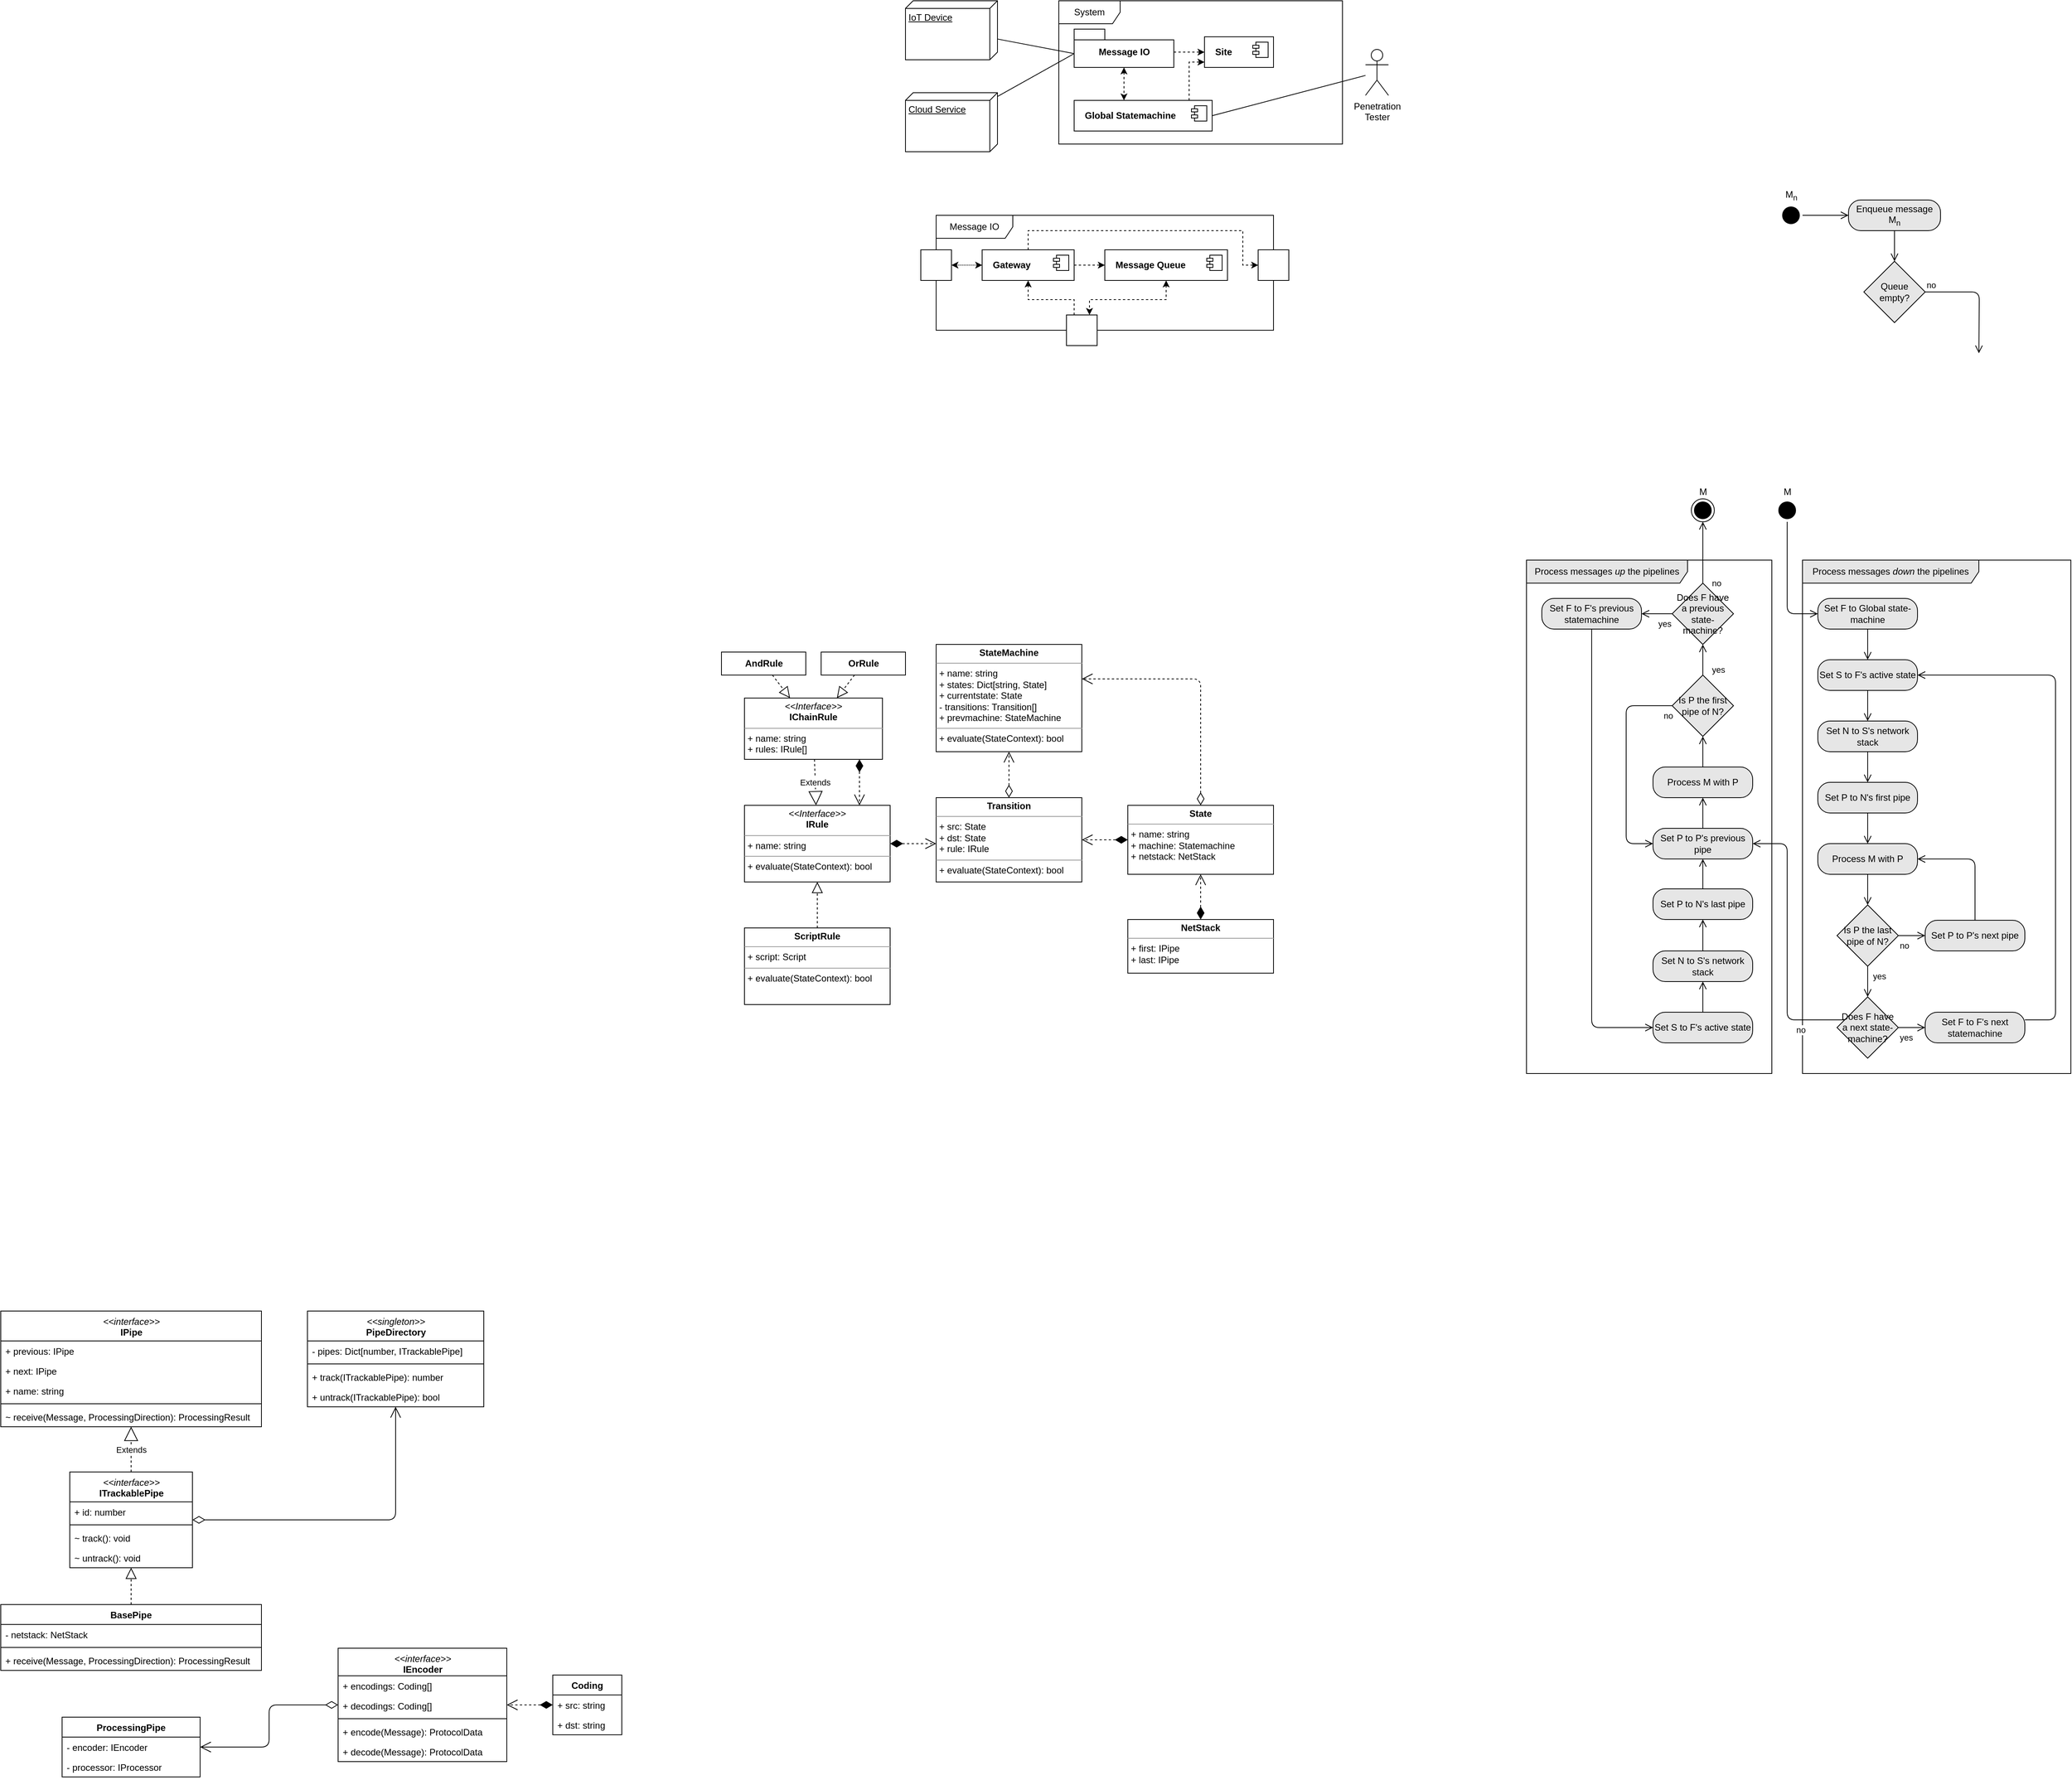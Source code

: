<mxfile version="14.5.1" type="device"><diagram name="Page-1" id="e7e014a7-5840-1c2e-5031-d8a46d1fe8dd"><mxGraphModel dx="2858" dy="1161" grid="1" gridSize="10" guides="1" tooltips="1" connect="1" arrows="1" fold="1" page="1" pageScale="1" pageWidth="1169" pageHeight="826" background="#ffffff" math="0" shadow="0"><root><mxCell id="0"/><mxCell id="1" parent="0"/><mxCell id="00uAtTUqp5Cdzatu6MMl-175" value="Process messages &lt;i&gt;up&lt;/i&gt; the pipelines" style="shape=umlFrame;whiteSpace=wrap;html=1;rounded=0;strokeColor=#000000;fillColor=#E6E6E6;align=center;width=210;height=30;" parent="1" vertex="1"><mxGeometry x="850" y="770" width="320" height="670" as="geometry"/></mxCell><mxCell id="00uAtTUqp5Cdzatu6MMl-174" value="Process messages &lt;i&gt;down&lt;/i&gt; the pipelines" style="shape=umlFrame;whiteSpace=wrap;html=1;rounded=0;strokeColor=#000000;fillColor=#E6E6E6;align=center;width=230;height=30;" parent="1" vertex="1"><mxGeometry x="1210" y="770" width="350" height="670" as="geometry"/></mxCell><mxCell id="00uAtTUqp5Cdzatu6MMl-41" value="System" style="shape=umlFrame;whiteSpace=wrap;html=1;width=80;height=30;container=1;recursiveResize=0;" parent="1" vertex="1"><mxGeometry x="240" y="40" width="370" height="187" as="geometry"/></mxCell><mxCell id="00uAtTUqp5Cdzatu6MMl-53" style="edgeStyle=orthogonalEdgeStyle;rounded=0;orthogonalLoop=1;jettySize=auto;html=1;dashed=1;startArrow=classic;startFill=1;" parent="00uAtTUqp5Cdzatu6MMl-41" source="00uAtTUqp5Cdzatu6MMl-50" target="00uAtTUqp5Cdzatu6MMl-112" edge="1"><mxGeometry relative="1" as="geometry"><mxPoint x="80" y="128" as="targetPoint"/><Array as="points"><mxPoint x="85" y="120"/><mxPoint x="85" y="120"/></Array></mxGeometry></mxCell><mxCell id="00uAtTUqp5Cdzatu6MMl-50" value="Message IO" style="shape=folder;fontStyle=1;spacingTop=10;tabWidth=40;tabHeight=14;tabPosition=left;html=1;" parent="00uAtTUqp5Cdzatu6MMl-41" vertex="1"><mxGeometry x="20" y="37" width="130" height="50" as="geometry"/></mxCell><mxCell id="00uAtTUqp5Cdzatu6MMl-85" style="edgeStyle=orthogonalEdgeStyle;rounded=0;orthogonalLoop=1;jettySize=auto;html=1;dashed=1;" parent="00uAtTUqp5Cdzatu6MMl-41" source="00uAtTUqp5Cdzatu6MMl-50" target="00uAtTUqp5Cdzatu6MMl-119" edge="1"><mxGeometry relative="1" as="geometry"><mxPoint x="20" y="355" as="sourcePoint"/><mxPoint x="190" y="60" as="targetPoint"/><Array as="points"><mxPoint x="170" y="67"/><mxPoint x="170" y="67"/></Array></mxGeometry></mxCell><mxCell id="00uAtTUqp5Cdzatu6MMl-86" style="edgeStyle=orthogonalEdgeStyle;rounded=0;orthogonalLoop=1;jettySize=auto;html=1;dashed=1;" parent="00uAtTUqp5Cdzatu6MMl-41" source="00uAtTUqp5Cdzatu6MMl-112" target="00uAtTUqp5Cdzatu6MMl-119" edge="1"><mxGeometry relative="1" as="geometry"><mxPoint x="150" y="140.0" as="sourcePoint"/><mxPoint x="190" y="78" as="targetPoint"/><Array as="points"><mxPoint x="170" y="80"/></Array></mxGeometry></mxCell><mxCell id="00uAtTUqp5Cdzatu6MMl-112" value="&lt;b&gt;Global Statemachine&lt;/b&gt;" style="html=1;dropTarget=0;rounded=0;align=left;spacingRight=0;spacingLeft=12;" parent="00uAtTUqp5Cdzatu6MMl-41" vertex="1"><mxGeometry x="20" y="130" width="180" height="40" as="geometry"/></mxCell><mxCell id="00uAtTUqp5Cdzatu6MMl-113" value="" style="shape=module;jettyWidth=8;jettyHeight=4;" parent="00uAtTUqp5Cdzatu6MMl-112" vertex="1"><mxGeometry x="1" width="20" height="20" relative="1" as="geometry"><mxPoint x="-27" y="7" as="offset"/></mxGeometry></mxCell><mxCell id="00uAtTUqp5Cdzatu6MMl-119" value="&lt;b&gt;Site&lt;/b&gt;" style="html=1;dropTarget=0;rounded=0;align=left;spacingRight=0;spacingLeft=12;" parent="00uAtTUqp5Cdzatu6MMl-41" vertex="1"><mxGeometry x="190" y="47" width="90" height="40" as="geometry"/></mxCell><mxCell id="00uAtTUqp5Cdzatu6MMl-120" value="" style="shape=module;jettyWidth=8;jettyHeight=4;" parent="00uAtTUqp5Cdzatu6MMl-119" vertex="1"><mxGeometry x="1" width="20" height="20" relative="1" as="geometry"><mxPoint x="-27" y="7" as="offset"/></mxGeometry></mxCell><mxCell id="00uAtTUqp5Cdzatu6MMl-56" style="rounded=0;orthogonalLoop=1;jettySize=auto;html=1;entryX=0;entryY=0;entryDx=0;entryDy=32;entryPerimeter=0;endArrow=none;endFill=0;" parent="1" source="00uAtTUqp5Cdzatu6MMl-54" target="00uAtTUqp5Cdzatu6MMl-50" edge="1"><mxGeometry relative="1" as="geometry"/></mxCell><mxCell id="00uAtTUqp5Cdzatu6MMl-54" value="IoT Device" style="verticalAlign=top;align=left;spacingTop=8;spacingLeft=2;spacingRight=12;shape=cube;size=10;direction=south;fontStyle=4;html=1;" parent="1" vertex="1"><mxGeometry x="40" y="40" width="120" height="77" as="geometry"/></mxCell><mxCell id="00uAtTUqp5Cdzatu6MMl-57" style="edgeStyle=none;rounded=0;orthogonalLoop=1;jettySize=auto;html=1;entryX=0;entryY=0;entryDx=0;entryDy=32;entryPerimeter=0;endArrow=none;endFill=0;" parent="1" source="00uAtTUqp5Cdzatu6MMl-55" target="00uAtTUqp5Cdzatu6MMl-50" edge="1"><mxGeometry relative="1" as="geometry"/></mxCell><mxCell id="00uAtTUqp5Cdzatu6MMl-55" value="Cloud Service" style="verticalAlign=top;align=left;spacingTop=8;spacingLeft=2;spacingRight=12;shape=cube;size=10;direction=south;fontStyle=4;html=1;" parent="1" vertex="1"><mxGeometry x="40" y="160" width="120" height="77" as="geometry"/></mxCell><mxCell id="00uAtTUqp5Cdzatu6MMl-58" value="Message IO" style="shape=umlFrame;whiteSpace=wrap;html=1;width=100;height=30;container=1;recursiveResize=0;" parent="1" vertex="1"><mxGeometry x="80" y="320" width="440" height="150" as="geometry"/></mxCell><mxCell id="00uAtTUqp5Cdzatu6MMl-67" value="" style="rounded=0;whiteSpace=wrap;html=1;align=left;" parent="00uAtTUqp5Cdzatu6MMl-58" vertex="1"><mxGeometry x="170" y="130" width="40" height="40" as="geometry"/></mxCell><mxCell id="00uAtTUqp5Cdzatu6MMl-64" value="" style="rounded=0;whiteSpace=wrap;html=1;align=left;" parent="00uAtTUqp5Cdzatu6MMl-58" vertex="1"><mxGeometry x="-20" y="45" width="40" height="40" as="geometry"/></mxCell><mxCell id="00uAtTUqp5Cdzatu6MMl-65" style="edgeStyle=orthogonalEdgeStyle;rounded=0;orthogonalLoop=1;jettySize=auto;html=1;dashed=1;dashPattern=1 1;startArrow=classic;startFill=1;" parent="00uAtTUqp5Cdzatu6MMl-58" source="00uAtTUqp5Cdzatu6MMl-64" target="00uAtTUqp5Cdzatu6MMl-121" edge="1"><mxGeometry relative="1" as="geometry"><mxPoint x="250.034" y="-183" as="sourcePoint"/><mxPoint x="60" y="65.0" as="targetPoint"/><Array as="points"/></mxGeometry></mxCell><mxCell id="00uAtTUqp5Cdzatu6MMl-66" style="edgeStyle=orthogonalEdgeStyle;rounded=0;orthogonalLoop=1;jettySize=auto;html=1;dashed=1;" parent="00uAtTUqp5Cdzatu6MMl-58" source="00uAtTUqp5Cdzatu6MMl-121" target="00uAtTUqp5Cdzatu6MMl-123" edge="1"><mxGeometry relative="1" as="geometry"><mxPoint x="180" y="65.0" as="sourcePoint"/><mxPoint x="220" y="65.0" as="targetPoint"/></mxGeometry></mxCell><mxCell id="00uAtTUqp5Cdzatu6MMl-68" style="edgeStyle=orthogonalEdgeStyle;rounded=0;orthogonalLoop=1;jettySize=auto;html=1;dashed=1;startArrow=classic;startFill=1;" parent="00uAtTUqp5Cdzatu6MMl-58" source="00uAtTUqp5Cdzatu6MMl-123" target="00uAtTUqp5Cdzatu6MMl-67" edge="1"><mxGeometry relative="1" as="geometry"><mxPoint x="300.034" y="90.0" as="sourcePoint"/><mxPoint x="150.034" y="60.0" as="targetPoint"/><Array as="points"><mxPoint x="300" y="110"/><mxPoint x="200" y="110"/></Array></mxGeometry></mxCell><mxCell id="00uAtTUqp5Cdzatu6MMl-70" style="edgeStyle=orthogonalEdgeStyle;rounded=0;orthogonalLoop=1;jettySize=auto;html=1;dashed=1;exitX=0.25;exitY=0;exitDx=0;exitDy=0;" parent="00uAtTUqp5Cdzatu6MMl-58" source="00uAtTUqp5Cdzatu6MMl-67" target="00uAtTUqp5Cdzatu6MMl-121" edge="1"><mxGeometry relative="1" as="geometry"><mxPoint x="190" y="75" as="sourcePoint"/><mxPoint x="120" y="90.0" as="targetPoint"/><Array as="points"><mxPoint x="180" y="110"/><mxPoint x="120" y="110"/></Array></mxGeometry></mxCell><mxCell id="00uAtTUqp5Cdzatu6MMl-121" value="&lt;b&gt;Gateway&lt;/b&gt;" style="html=1;dropTarget=0;rounded=0;align=left;spacingRight=0;spacingLeft=12;" parent="00uAtTUqp5Cdzatu6MMl-58" vertex="1"><mxGeometry x="60" y="45" width="120" height="40" as="geometry"/></mxCell><mxCell id="00uAtTUqp5Cdzatu6MMl-122" value="" style="shape=module;jettyWidth=8;jettyHeight=4;" parent="00uAtTUqp5Cdzatu6MMl-121" vertex="1"><mxGeometry x="1" width="20" height="20" relative="1" as="geometry"><mxPoint x="-27" y="7" as="offset"/></mxGeometry></mxCell><mxCell id="00uAtTUqp5Cdzatu6MMl-123" value="&lt;b&gt;Message Queue&lt;/b&gt;" style="html=1;dropTarget=0;rounded=0;align=left;spacingRight=0;spacingLeft=12;" parent="00uAtTUqp5Cdzatu6MMl-58" vertex="1"><mxGeometry x="220" y="45" width="160" height="40" as="geometry"/></mxCell><mxCell id="00uAtTUqp5Cdzatu6MMl-124" value="" style="shape=module;jettyWidth=8;jettyHeight=4;" parent="00uAtTUqp5Cdzatu6MMl-123" vertex="1"><mxGeometry x="1" width="20" height="20" relative="1" as="geometry"><mxPoint x="-27" y="7" as="offset"/></mxGeometry></mxCell><mxCell id="00uAtTUqp5Cdzatu6MMl-87" value="" style="rounded=0;whiteSpace=wrap;html=1;align=left;" parent="1" vertex="1"><mxGeometry x="500" y="365" width="40" height="40" as="geometry"/></mxCell><mxCell id="00uAtTUqp5Cdzatu6MMl-88" style="edgeStyle=orthogonalEdgeStyle;rounded=0;orthogonalLoop=1;jettySize=auto;html=1;dashed=1;exitX=0.5;exitY=0;exitDx=0;exitDy=0;" parent="1" source="00uAtTUqp5Cdzatu6MMl-121" target="00uAtTUqp5Cdzatu6MMl-87" edge="1"><mxGeometry relative="1" as="geometry"><mxPoint x="200.034" y="360.0" as="sourcePoint"/><mxPoint x="200" y="420" as="targetPoint"/><Array as="points"><mxPoint x="200" y="340"/><mxPoint x="480" y="340"/><mxPoint x="480" y="385"/></Array></mxGeometry></mxCell><mxCell id="00uAtTUqp5Cdzatu6MMl-93" style="edgeStyle=none;rounded=0;orthogonalLoop=1;jettySize=auto;html=1;startArrow=none;startFill=0;endArrow=none;endFill=0;entryX=1;entryY=0.5;entryDx=0;entryDy=0;" parent="1" source="00uAtTUqp5Cdzatu6MMl-92" target="00uAtTUqp5Cdzatu6MMl-112" edge="1"><mxGeometry relative="1" as="geometry"><mxPoint x="390" y="198" as="targetPoint"/></mxGeometry></mxCell><mxCell id="00uAtTUqp5Cdzatu6MMl-92" value="Penetration&lt;br&gt;Tester" style="shape=umlActor;verticalLabelPosition=bottom;verticalAlign=top;html=1;rounded=0;align=center;" parent="1" vertex="1"><mxGeometry x="640" y="103.5" width="30" height="60" as="geometry"/></mxCell><mxCell id="00uAtTUqp5Cdzatu6MMl-126" value="M&lt;sub&gt;n&lt;/sub&gt;" style="ellipse;html=1;shape=startState;fillColor=#000000;rounded=0;align=center;labelPosition=center;verticalLabelPosition=top;verticalAlign=bottom;" parent="1" vertex="1"><mxGeometry x="1180" y="305" width="30" height="30" as="geometry"/></mxCell><mxCell id="00uAtTUqp5Cdzatu6MMl-127" value="" style="edgeStyle=orthogonalEdgeStyle;html=1;verticalAlign=bottom;endArrow=open;endSize=8;" parent="1" source="00uAtTUqp5Cdzatu6MMl-126" target="00uAtTUqp5Cdzatu6MMl-128" edge="1"><mxGeometry relative="1" as="geometry"><mxPoint x="1215" y="359" as="targetPoint"/></mxGeometry></mxCell><mxCell id="00uAtTUqp5Cdzatu6MMl-128" value="Enqueue message M&lt;sub&gt;n&lt;/sub&gt;" style="rounded=1;whiteSpace=wrap;html=1;arcSize=40;fontColor=#000000;align=center;fillColor=#E6E6E6;" parent="1" vertex="1"><mxGeometry x="1270" y="300" width="120" height="40" as="geometry"/></mxCell><mxCell id="00uAtTUqp5Cdzatu6MMl-129" value="" style="edgeStyle=orthogonalEdgeStyle;html=1;verticalAlign=bottom;endArrow=open;endSize=8;entryX=0.5;entryY=0;entryDx=0;entryDy=0;" parent="1" source="00uAtTUqp5Cdzatu6MMl-128" target="00uAtTUqp5Cdzatu6MMl-130" edge="1"><mxGeometry relative="1" as="geometry"><mxPoint x="1215" y="460" as="targetPoint"/></mxGeometry></mxCell><mxCell id="00uAtTUqp5Cdzatu6MMl-130" value="Queue empty?" style="rhombus;whiteSpace=wrap;html=1;rounded=0;align=center;fillColor=#E6E6E6;" parent="1" vertex="1"><mxGeometry x="1290" y="380" width="80" height="80" as="geometry"/></mxCell><mxCell id="00uAtTUqp5Cdzatu6MMl-131" value="no" style="edgeStyle=orthogonalEdgeStyle;html=1;align=left;verticalAlign=bottom;endArrow=open;endSize=8;" parent="1" source="00uAtTUqp5Cdzatu6MMl-130" edge="1"><mxGeometry x="-1" relative="1" as="geometry"><mxPoint x="1440.059" y="500" as="targetPoint"/></mxGeometry></mxCell><mxCell id="00uAtTUqp5Cdzatu6MMl-133" value="M" style="ellipse;html=1;shape=endState;fillColor=#000000;rounded=0;align=center;verticalAlign=bottom;labelPosition=center;verticalLabelPosition=top;" parent="1" vertex="1"><mxGeometry x="1065" y="690" width="30" height="30" as="geometry"/></mxCell><mxCell id="00uAtTUqp5Cdzatu6MMl-134" value="Set F to Global state-machine" style="rounded=1;whiteSpace=wrap;html=1;arcSize=40;fontColor=#000000;align=center;fillColor=#E6E6E6;" parent="1" vertex="1"><mxGeometry x="1230" y="820" width="130" height="40" as="geometry"/></mxCell><mxCell id="00uAtTUqp5Cdzatu6MMl-138" style="edgeStyle=orthogonalEdgeStyle;rounded=1;orthogonalLoop=1;jettySize=auto;html=1;startArrow=none;startFill=0;endArrow=open;endFill=0;strokeColor=#000000;endSize=8;" parent="1" source="00uAtTUqp5Cdzatu6MMl-135" target="00uAtTUqp5Cdzatu6MMl-137" edge="1"><mxGeometry relative="1" as="geometry"/></mxCell><mxCell id="00uAtTUqp5Cdzatu6MMl-135" value="Set S to F's active state" style="rounded=1;whiteSpace=wrap;html=1;arcSize=40;fontColor=#000000;align=center;fillColor=#E6E6E6;" parent="1" vertex="1"><mxGeometry x="1230" y="900" width="130" height="40" as="geometry"/></mxCell><mxCell id="00uAtTUqp5Cdzatu6MMl-136" value="" style="edgeStyle=orthogonalEdgeStyle;html=1;align=left;verticalAlign=bottom;endArrow=open;endSize=8;" parent="1" source="00uAtTUqp5Cdzatu6MMl-134" target="00uAtTUqp5Cdzatu6MMl-135" edge="1"><mxGeometry x="-1" relative="1" as="geometry"><mxPoint x="1240" y="850" as="targetPoint"/><mxPoint x="1200" y="850" as="sourcePoint"/></mxGeometry></mxCell><mxCell id="00uAtTUqp5Cdzatu6MMl-140" style="edgeStyle=orthogonalEdgeStyle;rounded=1;orthogonalLoop=1;jettySize=auto;html=1;startArrow=none;startFill=0;endArrow=open;endFill=0;endSize=8;strokeColor=#000000;" parent="1" source="00uAtTUqp5Cdzatu6MMl-137" target="00uAtTUqp5Cdzatu6MMl-139" edge="1"><mxGeometry relative="1" as="geometry"/></mxCell><mxCell id="00uAtTUqp5Cdzatu6MMl-137" value="Set N to S's network stack" style="rounded=1;whiteSpace=wrap;html=1;arcSize=40;fontColor=#000000;align=center;fillColor=#E6E6E6;" parent="1" vertex="1"><mxGeometry x="1230" y="980" width="130" height="40" as="geometry"/></mxCell><mxCell id="00uAtTUqp5Cdzatu6MMl-142" style="edgeStyle=orthogonalEdgeStyle;rounded=1;orthogonalLoop=1;jettySize=auto;html=1;startArrow=none;startFill=0;endArrow=open;endFill=0;endSize=8;strokeColor=#000000;" parent="1" source="00uAtTUqp5Cdzatu6MMl-139" edge="1"><mxGeometry relative="1" as="geometry"><mxPoint x="1295" y="1140" as="targetPoint"/></mxGeometry></mxCell><mxCell id="00uAtTUqp5Cdzatu6MMl-139" value="Set P to N's first pipe" style="rounded=1;whiteSpace=wrap;html=1;arcSize=40;fontColor=#000000;align=center;fillColor=#E6E6E6;" parent="1" vertex="1"><mxGeometry x="1230" y="1060" width="130" height="40" as="geometry"/></mxCell><mxCell id="00uAtTUqp5Cdzatu6MMl-145" style="edgeStyle=orthogonalEdgeStyle;rounded=1;orthogonalLoop=1;jettySize=auto;html=1;startArrow=none;startFill=0;endArrow=open;endFill=0;endSize=8;strokeColor=#000000;" parent="1" source="00uAtTUqp5Cdzatu6MMl-143" target="00uAtTUqp5Cdzatu6MMl-144" edge="1"><mxGeometry relative="1" as="geometry"/></mxCell><mxCell id="00uAtTUqp5Cdzatu6MMl-143" value="Process M with P" style="rounded=1;whiteSpace=wrap;html=1;arcSize=40;fontColor=#000000;align=center;fillColor=#E6E6E6;" parent="1" vertex="1"><mxGeometry x="1230" y="1140" width="130" height="40" as="geometry"/></mxCell><mxCell id="00uAtTUqp5Cdzatu6MMl-144" value="Is P the last pipe of N?" style="rhombus;whiteSpace=wrap;html=1;rounded=0;align=center;fillColor=#E6E6E6;" parent="1" vertex="1"><mxGeometry x="1255" y="1220" width="80" height="80" as="geometry"/></mxCell><mxCell id="00uAtTUqp5Cdzatu6MMl-149" style="edgeStyle=orthogonalEdgeStyle;rounded=1;orthogonalLoop=1;jettySize=auto;html=1;startArrow=none;startFill=0;endArrow=open;endFill=0;endSize=8;strokeColor=#000000;" parent="1" source="00uAtTUqp5Cdzatu6MMl-146" target="00uAtTUqp5Cdzatu6MMl-143" edge="1"><mxGeometry relative="1" as="geometry"><Array as="points"><mxPoint x="1435" y="1160"/></Array></mxGeometry></mxCell><mxCell id="00uAtTUqp5Cdzatu6MMl-146" value="Set P to P's next pipe" style="rounded=1;whiteSpace=wrap;html=1;arcSize=40;fontColor=#000000;align=center;fillColor=#E6E6E6;" parent="1" vertex="1"><mxGeometry x="1370" y="1240" width="130" height="40" as="geometry"/></mxCell><mxCell id="00uAtTUqp5Cdzatu6MMl-147" value="no" style="edgeStyle=orthogonalEdgeStyle;html=1;align=left;verticalAlign=top;endArrow=open;endSize=8;" parent="1" source="00uAtTUqp5Cdzatu6MMl-144" target="00uAtTUqp5Cdzatu6MMl-146" edge="1"><mxGeometry x="-1" relative="1" as="geometry"><mxPoint x="1160" y="930" as="targetPoint"/><mxPoint x="1160" y="890" as="sourcePoint"/></mxGeometry></mxCell><mxCell id="00uAtTUqp5Cdzatu6MMl-148" value="yes" style="edgeStyle=orthogonalEdgeStyle;html=1;align=left;verticalAlign=top;endArrow=open;endSize=8;" parent="1" source="00uAtTUqp5Cdzatu6MMl-144" target="00uAtTUqp5Cdzatu6MMl-150" edge="1"><mxGeometry x="-1" y="5" relative="1" as="geometry"><mxPoint x="1295" y="1330" as="targetPoint"/><mxPoint x="1345" y="1270" as="sourcePoint"/><mxPoint as="offset"/></mxGeometry></mxCell><mxCell id="00uAtTUqp5Cdzatu6MMl-150" value="Does F have a next state-machine?" style="rhombus;whiteSpace=wrap;html=1;rounded=0;align=center;fillColor=#E6E6E6;" parent="1" vertex="1"><mxGeometry x="1255" y="1340" width="80" height="80" as="geometry"/></mxCell><mxCell id="00uAtTUqp5Cdzatu6MMl-151" value="yes" style="edgeStyle=orthogonalEdgeStyle;html=1;align=left;verticalAlign=top;endArrow=open;endSize=8;entryX=0;entryY=0.5;entryDx=0;entryDy=0;" parent="1" source="00uAtTUqp5Cdzatu6MMl-150" target="00uAtTUqp5Cdzatu6MMl-152" edge="1"><mxGeometry x="-1" relative="1" as="geometry"><mxPoint x="1370" y="1370" as="targetPoint"/><mxPoint x="1305" y="1310" as="sourcePoint"/></mxGeometry></mxCell><mxCell id="00uAtTUqp5Cdzatu6MMl-153" style="edgeStyle=orthogonalEdgeStyle;rounded=1;orthogonalLoop=1;jettySize=auto;html=1;startArrow=none;startFill=0;endArrow=open;endFill=0;endSize=8;strokeColor=#000000;" parent="1" source="00uAtTUqp5Cdzatu6MMl-152" target="00uAtTUqp5Cdzatu6MMl-135" edge="1"><mxGeometry relative="1" as="geometry"><Array as="points"><mxPoint x="1540" y="1370"/><mxPoint x="1540" y="920"/></Array></mxGeometry></mxCell><mxCell id="00uAtTUqp5Cdzatu6MMl-152" value="Set F to F's next statemachine" style="rounded=1;whiteSpace=wrap;html=1;arcSize=40;fontColor=#000000;align=center;fillColor=#E6E6E6;" parent="1" vertex="1"><mxGeometry x="1370" y="1360" width="130" height="40" as="geometry"/></mxCell><mxCell id="00uAtTUqp5Cdzatu6MMl-154" value="no" style="edgeStyle=orthogonalEdgeStyle;html=1;align=left;verticalAlign=top;endArrow=open;endSize=8;" parent="1" source="00uAtTUqp5Cdzatu6MMl-150" target="00uAtTUqp5Cdzatu6MMl-155" edge="1"><mxGeometry x="-0.625" relative="1" as="geometry"><mxPoint x="1120" y="1170" as="targetPoint"/><mxPoint x="1275" y="1070" as="sourcePoint"/><Array as="points"><mxPoint x="1190" y="1370"/><mxPoint x="1190" y="1140"/></Array><mxPoint as="offset"/></mxGeometry></mxCell><mxCell id="00uAtTUqp5Cdzatu6MMl-157" style="edgeStyle=orthogonalEdgeStyle;rounded=1;orthogonalLoop=1;jettySize=auto;html=1;startArrow=none;startFill=0;endArrow=open;endFill=0;endSize=8;strokeColor=#000000;" parent="1" source="00uAtTUqp5Cdzatu6MMl-155" target="00uAtTUqp5Cdzatu6MMl-156" edge="1"><mxGeometry relative="1" as="geometry"/></mxCell><mxCell id="00uAtTUqp5Cdzatu6MMl-155" value="Set P to P's previous pipe" style="rounded=1;whiteSpace=wrap;html=1;arcSize=40;fontColor=#000000;align=center;fillColor=#E6E6E6;" parent="1" vertex="1"><mxGeometry x="1015" y="1120" width="130" height="40" as="geometry"/></mxCell><mxCell id="00uAtTUqp5Cdzatu6MMl-159" style="edgeStyle=orthogonalEdgeStyle;rounded=1;orthogonalLoop=1;jettySize=auto;html=1;startArrow=none;startFill=0;endArrow=open;endFill=0;endSize=8;strokeColor=#000000;" parent="1" source="00uAtTUqp5Cdzatu6MMl-156" target="00uAtTUqp5Cdzatu6MMl-158" edge="1"><mxGeometry relative="1" as="geometry"/></mxCell><mxCell id="00uAtTUqp5Cdzatu6MMl-156" value="Process M with P" style="rounded=1;whiteSpace=wrap;html=1;arcSize=40;fontColor=#000000;align=center;fillColor=#E6E6E6;" parent="1" vertex="1"><mxGeometry x="1015" y="1040" width="130" height="40" as="geometry"/></mxCell><mxCell id="00uAtTUqp5Cdzatu6MMl-158" value="Is P the first pipe of N?" style="rhombus;whiteSpace=wrap;html=1;rounded=0;align=center;fillColor=#E6E6E6;" parent="1" vertex="1"><mxGeometry x="1040" y="920" width="80" height="80" as="geometry"/></mxCell><mxCell id="00uAtTUqp5Cdzatu6MMl-160" value="no" style="edgeStyle=orthogonalEdgeStyle;html=1;align=left;verticalAlign=top;endArrow=open;endSize=8;" parent="1" source="00uAtTUqp5Cdzatu6MMl-158" target="00uAtTUqp5Cdzatu6MMl-155" edge="1"><mxGeometry x="-0.905" relative="1" as="geometry"><mxPoint x="1310" y="1070" as="targetPoint"/><mxPoint x="1275" y="1070" as="sourcePoint"/><Array as="points"><mxPoint x="980" y="960"/><mxPoint x="980" y="1140"/></Array><mxPoint as="offset"/></mxGeometry></mxCell><mxCell id="00uAtTUqp5Cdzatu6MMl-161" value="yes" style="edgeStyle=orthogonalEdgeStyle;html=1;align=left;verticalAlign=top;endArrow=open;endSize=8;" parent="1" source="00uAtTUqp5Cdzatu6MMl-158" target="00uAtTUqp5Cdzatu6MMl-170" edge="1"><mxGeometry y="-10" relative="1" as="geometry"><mxPoint x="1075" y="880" as="targetPoint"/><mxPoint x="1235" y="1110" as="sourcePoint"/><mxPoint as="offset"/></mxGeometry></mxCell><mxCell id="00uAtTUqp5Cdzatu6MMl-166" style="edgeStyle=orthogonalEdgeStyle;rounded=1;orthogonalLoop=1;jettySize=auto;html=1;startArrow=none;startFill=0;endArrow=open;endFill=0;endSize=8;strokeColor=#000000;" parent="1" source="00uAtTUqp5Cdzatu6MMl-162" target="00uAtTUqp5Cdzatu6MMl-165" edge="1"><mxGeometry relative="1" as="geometry"><Array as="points"><mxPoint x="935" y="1380"/></Array></mxGeometry></mxCell><mxCell id="00uAtTUqp5Cdzatu6MMl-162" value="Set F to F's previous statemachine" style="rounded=1;whiteSpace=wrap;html=1;arcSize=40;fontColor=#000000;align=center;fillColor=#E6E6E6;" parent="1" vertex="1"><mxGeometry x="870" y="820" width="130" height="40" as="geometry"/></mxCell><mxCell id="00uAtTUqp5Cdzatu6MMl-169" style="edgeStyle=orthogonalEdgeStyle;rounded=1;orthogonalLoop=1;jettySize=auto;html=1;startArrow=none;startFill=0;endArrow=open;endFill=0;endSize=8;strokeColor=#000000;" parent="1" source="00uAtTUqp5Cdzatu6MMl-163" target="00uAtTUqp5Cdzatu6MMl-155" edge="1"><mxGeometry relative="1" as="geometry"/></mxCell><mxCell id="00uAtTUqp5Cdzatu6MMl-163" value="Set P to N's last pipe" style="rounded=1;whiteSpace=wrap;html=1;arcSize=40;fontColor=#000000;align=center;fillColor=#E6E6E6;" parent="1" vertex="1"><mxGeometry x="1015" y="1199" width="130" height="40" as="geometry"/></mxCell><mxCell id="00uAtTUqp5Cdzatu6MMl-168" style="edgeStyle=orthogonalEdgeStyle;rounded=1;orthogonalLoop=1;jettySize=auto;html=1;startArrow=none;startFill=0;endArrow=open;endFill=0;endSize=8;strokeColor=#000000;" parent="1" source="00uAtTUqp5Cdzatu6MMl-164" target="00uAtTUqp5Cdzatu6MMl-163" edge="1"><mxGeometry relative="1" as="geometry"/></mxCell><mxCell id="00uAtTUqp5Cdzatu6MMl-164" value="Set N to S's network stack" style="rounded=1;whiteSpace=wrap;html=1;arcSize=40;fontColor=#000000;align=center;fillColor=#E6E6E6;" parent="1" vertex="1"><mxGeometry x="1015" y="1280" width="130" height="40" as="geometry"/></mxCell><mxCell id="00uAtTUqp5Cdzatu6MMl-167" style="edgeStyle=orthogonalEdgeStyle;rounded=1;orthogonalLoop=1;jettySize=auto;html=1;startArrow=none;startFill=0;endArrow=open;endFill=0;endSize=8;strokeColor=#000000;" parent="1" source="00uAtTUqp5Cdzatu6MMl-165" target="00uAtTUqp5Cdzatu6MMl-164" edge="1"><mxGeometry relative="1" as="geometry"/></mxCell><mxCell id="00uAtTUqp5Cdzatu6MMl-165" value="Set S to F's active state" style="rounded=1;whiteSpace=wrap;html=1;arcSize=40;fontColor=#000000;align=center;fillColor=#E6E6E6;" parent="1" vertex="1"><mxGeometry x="1015" y="1360" width="130" height="40" as="geometry"/></mxCell><mxCell id="00uAtTUqp5Cdzatu6MMl-170" value="Does F have a previous state-machine?" style="rhombus;whiteSpace=wrap;html=1;rounded=0;align=center;fillColor=#E6E6E6;" parent="1" vertex="1"><mxGeometry x="1040" y="800" width="80" height="80" as="geometry"/></mxCell><mxCell id="00uAtTUqp5Cdzatu6MMl-171" value="yes" style="edgeStyle=orthogonalEdgeStyle;html=1;align=left;verticalAlign=top;endArrow=open;endSize=8;" parent="1" source="00uAtTUqp5Cdzatu6MMl-170" target="00uAtTUqp5Cdzatu6MMl-162" edge="1"><mxGeometry relative="1" as="geometry"><mxPoint x="1085" y="890" as="targetPoint"/><mxPoint x="1085" y="930" as="sourcePoint"/><Array as="points"/><mxPoint as="offset"/></mxGeometry></mxCell><mxCell id="00uAtTUqp5Cdzatu6MMl-172" value="no" style="edgeStyle=orthogonalEdgeStyle;html=1;align=left;verticalAlign=top;endArrow=open;endSize=8;" parent="1" source="00uAtTUqp5Cdzatu6MMl-170" target="00uAtTUqp5Cdzatu6MMl-133" edge="1"><mxGeometry x="-0.667" y="-10" relative="1" as="geometry"><mxPoint x="1080.059" y="705" as="targetPoint"/><mxPoint x="1045.029" y="970.029" as="sourcePoint"/><Array as="points"><mxPoint x="1080" y="730"/><mxPoint x="1080" y="730"/></Array><mxPoint as="offset"/></mxGeometry></mxCell><mxCell id="00uAtTUqp5Cdzatu6MMl-177" style="edgeStyle=orthogonalEdgeStyle;rounded=1;orthogonalLoop=1;jettySize=auto;html=1;startArrow=none;startFill=0;endArrow=open;endFill=0;endSize=8;strokeColor=#000000;" parent="1" source="00uAtTUqp5Cdzatu6MMl-181" target="00uAtTUqp5Cdzatu6MMl-134" edge="1"><mxGeometry relative="1" as="geometry"><mxPoint x="1190.059" y="660" as="sourcePoint"/><Array as="points"><mxPoint x="1190" y="840"/></Array></mxGeometry></mxCell><mxCell id="00uAtTUqp5Cdzatu6MMl-181" value="M" style="ellipse;html=1;shape=startState;fillColor=#000000;rounded=0;align=center;labelPosition=center;verticalLabelPosition=top;verticalAlign=bottom;" parent="1" vertex="1"><mxGeometry x="1175" y="690" width="30" height="30" as="geometry"/></mxCell><mxCell id="00uAtTUqp5Cdzatu6MMl-182" value="&lt;p style=&quot;margin: 0px ; margin-top: 4px ; text-align: center&quot;&gt;&lt;b&gt;StateMachine&lt;/b&gt;&lt;/p&gt;&lt;hr size=&quot;1&quot;&gt;&lt;p style=&quot;margin: 0px ; margin-left: 4px&quot;&gt;+ name: string&lt;br&gt;+ states: Dict[string, State]&lt;/p&gt;&lt;p style=&quot;margin: 0px ; margin-left: 4px&quot;&gt;+ currentstate: State&lt;/p&gt;&lt;p style=&quot;margin: 0px ; margin-left: 4px&quot;&gt;- transitions: Transition[]&lt;/p&gt;&lt;p style=&quot;margin: 0px ; margin-left: 4px&quot;&gt;+ prevmachine: StateMachine&lt;/p&gt;&lt;hr size=&quot;1&quot;&gt;&lt;p style=&quot;margin: 0px ; margin-left: 4px&quot;&gt;+ evaluate(StateContext): bool&lt;/p&gt;" style="verticalAlign=top;align=left;overflow=fill;fontSize=12;fontFamily=Helvetica;html=1;rounded=0;strokeColor=#000000;fillColor=#FFFFFF;" parent="1" vertex="1"><mxGeometry x="80" y="880" width="190" height="140" as="geometry"/></mxCell><mxCell id="00uAtTUqp5Cdzatu6MMl-183" value="&lt;p style=&quot;margin: 0px ; margin-top: 4px ; text-align: center&quot;&gt;&lt;b&gt;State&lt;/b&gt;&lt;/p&gt;&lt;hr size=&quot;1&quot;&gt;&lt;p style=&quot;margin: 0px ; margin-left: 4px&quot;&gt;+ name: string&lt;br&gt;+ machine: Statemachine&lt;/p&gt;&lt;p style=&quot;margin: 0px ; margin-left: 4px&quot;&gt;+ netstack: NetStack&lt;/p&gt;" style="verticalAlign=top;align=left;overflow=fill;fontSize=12;fontFamily=Helvetica;html=1;rounded=0;strokeColor=#000000;fillColor=#FFFFFF;" parent="1" vertex="1"><mxGeometry x="330" y="1090" width="190" height="90" as="geometry"/></mxCell><mxCell id="00uAtTUqp5Cdzatu6MMl-184" value="&lt;p style=&quot;margin: 0px ; margin-top: 4px ; text-align: center&quot;&gt;&lt;b&gt;Transition&lt;/b&gt;&lt;/p&gt;&lt;hr size=&quot;1&quot;&gt;&lt;p style=&quot;margin: 0px ; margin-left: 4px&quot;&gt;+ src: State&lt;br&gt;+ dst: State&lt;/p&gt;&lt;p style=&quot;margin: 0px ; margin-left: 4px&quot;&gt;+ rule: IRule&lt;br&gt;&lt;/p&gt;&lt;hr size=&quot;1&quot;&gt;&lt;p style=&quot;margin: 0px ; margin-left: 4px&quot;&gt;+ evaluate(StateContext): bool&lt;/p&gt;" style="verticalAlign=top;align=left;overflow=fill;fontSize=12;fontFamily=Helvetica;html=1;rounded=0;strokeColor=#000000;fillColor=#FFFFFF;" parent="1" vertex="1"><mxGeometry x="80" y="1080" width="190" height="110" as="geometry"/></mxCell><mxCell id="00uAtTUqp5Cdzatu6MMl-185" value="&lt;p style=&quot;margin: 0px ; margin-top: 4px ; text-align: center&quot;&gt;&lt;i&gt;&amp;lt;&amp;lt;Interface&amp;gt;&amp;gt;&lt;/i&gt;&lt;br&gt;&lt;b&gt;IRule&lt;/b&gt;&lt;/p&gt;&lt;hr size=&quot;1&quot;&gt;&lt;p style=&quot;margin: 0px ; margin-left: 4px&quot;&gt;+ name: string&lt;br&gt;&lt;/p&gt;&lt;hr size=&quot;1&quot;&gt;&lt;p style=&quot;margin: 0px ; margin-left: 4px&quot;&gt;+ evaluate(StateContext): bool&lt;/p&gt;" style="verticalAlign=top;align=left;overflow=fill;fontSize=12;fontFamily=Helvetica;html=1;rounded=0;strokeColor=#000000;fillColor=#FFFFFF;" parent="1" vertex="1"><mxGeometry x="-170" y="1090" width="190" height="100" as="geometry"/></mxCell><mxCell id="00uAtTUqp5Cdzatu6MMl-186" value="&lt;p style=&quot;margin: 0px ; margin-top: 4px ; text-align: center&quot;&gt;&lt;i&gt;&amp;lt;&amp;lt;Interface&amp;gt;&amp;gt;&lt;/i&gt;&lt;br&gt;&lt;b&gt;IChainRule&lt;/b&gt;&lt;/p&gt;&lt;hr size=&quot;1&quot;&gt;&lt;p style=&quot;margin: 0px ; margin-left: 4px&quot;&gt;+ name: string&lt;br&gt;&lt;/p&gt;&lt;p style=&quot;margin: 0px ; margin-left: 4px&quot;&gt;+ rules: IRule[]&lt;/p&gt;" style="verticalAlign=top;align=left;overflow=fill;fontSize=12;fontFamily=Helvetica;html=1;rounded=0;strokeColor=#000000;fillColor=#FFFFFF;" parent="1" vertex="1"><mxGeometry x="-170" y="950" width="180" height="80" as="geometry"/></mxCell><mxCell id="00uAtTUqp5Cdzatu6MMl-188" value="&lt;b&gt;AndRule&lt;/b&gt;" style="html=1;rounded=0;strokeColor=#000000;fillColor=#FFFFFF;align=center;" parent="1" vertex="1"><mxGeometry x="-200" y="890" width="110" height="30" as="geometry"/></mxCell><mxCell id="00uAtTUqp5Cdzatu6MMl-189" value="&lt;b&gt;OrRule&lt;/b&gt;" style="html=1;rounded=0;strokeColor=#000000;fillColor=#FFFFFF;align=center;" parent="1" vertex="1"><mxGeometry x="-70" y="890" width="110" height="30" as="geometry"/></mxCell><mxCell id="00uAtTUqp5Cdzatu6MMl-190" value="&lt;p style=&quot;margin: 0px ; margin-top: 4px ; text-align: center&quot;&gt;&lt;b&gt;ScriptRule&lt;/b&gt;&lt;/p&gt;&lt;hr size=&quot;1&quot;&gt;&lt;p style=&quot;margin: 0px ; margin-left: 4px&quot;&gt;+ script: Script&lt;br&gt;&lt;/p&gt;&lt;hr size=&quot;1&quot;&gt;&lt;p style=&quot;margin: 0px ; margin-left: 4px&quot;&gt;+ evaluate(StateContext): bool&lt;/p&gt;" style="verticalAlign=top;align=left;overflow=fill;fontSize=12;fontFamily=Helvetica;html=1;rounded=0;strokeColor=#000000;fillColor=#FFFFFF;" parent="1" vertex="1"><mxGeometry x="-170" y="1250" width="190" height="100" as="geometry"/></mxCell><mxCell id="00uAtTUqp5Cdzatu6MMl-192" value="" style="endArrow=block;dashed=1;endFill=0;endSize=12;html=1;strokeColor=#000000;" parent="1" source="00uAtTUqp5Cdzatu6MMl-188" target="00uAtTUqp5Cdzatu6MMl-186" edge="1"><mxGeometry width="160" relative="1" as="geometry"><mxPoint x="230" y="1241" as="sourcePoint"/><mxPoint x="390" y="1241" as="targetPoint"/></mxGeometry></mxCell><mxCell id="00uAtTUqp5Cdzatu6MMl-193" value="" style="endArrow=block;dashed=1;endFill=0;endSize=12;html=1;strokeColor=#000000;" parent="1" source="00uAtTUqp5Cdzatu6MMl-189" target="00uAtTUqp5Cdzatu6MMl-186" edge="1"><mxGeometry width="160" relative="1" as="geometry"><mxPoint x="501" y="1311" as="sourcePoint"/><mxPoint x="509" y="1291" as="targetPoint"/></mxGeometry></mxCell><mxCell id="00uAtTUqp5Cdzatu6MMl-194" value="" style="endArrow=block;dashed=1;endFill=0;endSize=12;html=1;strokeColor=#000000;" parent="1" source="00uAtTUqp5Cdzatu6MMl-190" target="00uAtTUqp5Cdzatu6MMl-185" edge="1"><mxGeometry width="160" relative="1" as="geometry"><mxPoint x="401" y="1320" as="sourcePoint"/><mxPoint x="409" y="1300" as="targetPoint"/></mxGeometry></mxCell><mxCell id="00uAtTUqp5Cdzatu6MMl-195" value="Extends" style="endArrow=block;endSize=16;endFill=0;html=1;strokeColor=#000000;dashed=1;" parent="1" source="00uAtTUqp5Cdzatu6MMl-186" target="00uAtTUqp5Cdzatu6MMl-185" edge="1"><mxGeometry width="160" relative="1" as="geometry"><mxPoint x="80" y="1230" as="sourcePoint"/><mxPoint x="240" y="1230" as="targetPoint"/></mxGeometry></mxCell><mxCell id="Ts9_Wzj8UfBlBNx90wiE-1" value="" style="endArrow=open;html=1;endSize=12;startArrow=diamondThin;startSize=14;startFill=0;edgeStyle=orthogonalEdgeStyle;align=left;verticalAlign=bottom;dashed=1;" edge="1" parent="1" source="00uAtTUqp5Cdzatu6MMl-184" target="00uAtTUqp5Cdzatu6MMl-182"><mxGeometry x="-1" y="3" relative="1" as="geometry"><mxPoint x="120" y="1280" as="sourcePoint"/><mxPoint x="280" y="1280" as="targetPoint"/></mxGeometry></mxCell><mxCell id="Ts9_Wzj8UfBlBNx90wiE-2" value="" style="endArrow=open;html=1;endSize=12;startArrow=diamondThin;startSize=14;startFill=0;edgeStyle=orthogonalEdgeStyle;align=left;verticalAlign=bottom;dashed=1;" edge="1" parent="1" source="00uAtTUqp5Cdzatu6MMl-183" target="00uAtTUqp5Cdzatu6MMl-182"><mxGeometry x="-1" y="3" relative="1" as="geometry"><mxPoint x="460" y="859.17" as="sourcePoint"/><mxPoint x="620" y="859.17" as="targetPoint"/><Array as="points"><mxPoint x="290" y="925"/><mxPoint x="290" y="925"/></Array></mxGeometry></mxCell><mxCell id="Ts9_Wzj8UfBlBNx90wiE-3" value="" style="endArrow=open;html=1;endSize=12;startArrow=diamondThin;startSize=14;startFill=1;edgeStyle=orthogonalEdgeStyle;align=left;verticalAlign=bottom;dashed=1;" edge="1" parent="1" source="00uAtTUqp5Cdzatu6MMl-185" target="00uAtTUqp5Cdzatu6MMl-184"><mxGeometry x="-1" y="3" relative="1" as="geometry"><mxPoint x="185" y="1090" as="sourcePoint"/><mxPoint x="185" y="1030" as="targetPoint"/><Array as="points"><mxPoint x="70" y="1140"/><mxPoint x="70" y="1140"/></Array></mxGeometry></mxCell><mxCell id="Ts9_Wzj8UfBlBNx90wiE-4" value="" style="endArrow=open;html=1;endSize=12;startArrow=diamondThin;startSize=14;startFill=1;edgeStyle=orthogonalEdgeStyle;align=left;verticalAlign=bottom;dashed=1;" edge="1" parent="1" source="00uAtTUqp5Cdzatu6MMl-183" target="00uAtTUqp5Cdzatu6MMl-184"><mxGeometry x="-1" y="3" relative="1" as="geometry"><mxPoint x="340" y="935" as="sourcePoint"/><mxPoint x="280" y="935" as="targetPoint"/><Array as="points"><mxPoint x="300" y="1135"/><mxPoint x="300" y="1135"/></Array></mxGeometry></mxCell><mxCell id="Ts9_Wzj8UfBlBNx90wiE-5" value="" style="endArrow=open;html=1;endSize=12;startArrow=diamondThin;startSize=14;startFill=1;edgeStyle=orthogonalEdgeStyle;align=left;verticalAlign=bottom;dashed=1;" edge="1" parent="1" source="00uAtTUqp5Cdzatu6MMl-186" target="00uAtTUqp5Cdzatu6MMl-185"><mxGeometry x="-1" y="3" relative="1" as="geometry"><mxPoint x="340" y="1155" as="sourcePoint"/><mxPoint x="280" y="1155" as="targetPoint"/><Array as="points"><mxPoint x="-20" y="1060"/><mxPoint x="-20" y="1060"/></Array></mxGeometry></mxCell><mxCell id="Ts9_Wzj8UfBlBNx90wiE-7" value="&lt;p style=&quot;margin: 0px ; margin-top: 4px ; text-align: center&quot;&gt;&lt;b&gt;NetStack&lt;/b&gt;&lt;/p&gt;&lt;hr size=&quot;1&quot;&gt;&lt;p style=&quot;margin: 0px ; margin-left: 4px&quot;&gt;+ first: IPipe&lt;br&gt;+ last: IPipe&lt;/p&gt;" style="verticalAlign=top;align=left;overflow=fill;fontSize=12;fontFamily=Helvetica;html=1;rounded=0;strokeColor=#000000;fillColor=#FFFFFF;" vertex="1" parent="1"><mxGeometry x="330" y="1239" width="190" height="70" as="geometry"/></mxCell><mxCell id="Ts9_Wzj8UfBlBNx90wiE-8" value="" style="endArrow=open;html=1;endSize=12;startArrow=diamondThin;startSize=14;startFill=1;edgeStyle=orthogonalEdgeStyle;align=left;verticalAlign=bottom;dashed=1;" edge="1" parent="1" source="Ts9_Wzj8UfBlBNx90wiE-7" target="00uAtTUqp5Cdzatu6MMl-183"><mxGeometry x="-1" y="3" relative="1" as="geometry"><mxPoint x="340" y="960" as="sourcePoint"/><mxPoint x="280" y="1110" as="targetPoint"/></mxGeometry></mxCell><mxCell id="Ts9_Wzj8UfBlBNx90wiE-9" value="&lt;i style=&quot;font-weight: normal&quot;&gt;&amp;lt;&amp;lt;interface&amp;gt;&amp;gt;&lt;/i&gt;&lt;br&gt;IPipe" style="swimlane;fontStyle=1;align=center;verticalAlign=top;childLayout=stackLayout;horizontal=1;startSize=39;horizontalStack=0;resizeParent=1;resizeParentMax=0;resizeLast=0;collapsible=1;marginBottom=0;html=1;" vertex="1" parent="1"><mxGeometry x="-1140" y="1750" width="340" height="151" as="geometry"/></mxCell><mxCell id="Ts9_Wzj8UfBlBNx90wiE-10" value="+ previous: IPipe" style="text;strokeColor=none;fillColor=none;align=left;verticalAlign=top;spacingLeft=4;spacingRight=4;overflow=hidden;rotatable=0;points=[[0,0.5],[1,0.5]];portConstraint=eastwest;" vertex="1" parent="Ts9_Wzj8UfBlBNx90wiE-9"><mxGeometry y="39" width="340" height="26" as="geometry"/></mxCell><mxCell id="Ts9_Wzj8UfBlBNx90wiE-11" value="+ next: IPipe" style="text;strokeColor=none;fillColor=none;align=left;verticalAlign=top;spacingLeft=4;spacingRight=4;overflow=hidden;rotatable=0;points=[[0,0.5],[1,0.5]];portConstraint=eastwest;" vertex="1" parent="Ts9_Wzj8UfBlBNx90wiE-9"><mxGeometry y="65" width="340" height="26" as="geometry"/></mxCell><mxCell id="Ts9_Wzj8UfBlBNx90wiE-12" value="+ name: string" style="text;strokeColor=none;fillColor=none;align=left;verticalAlign=top;spacingLeft=4;spacingRight=4;overflow=hidden;rotatable=0;points=[[0,0.5],[1,0.5]];portConstraint=eastwest;" vertex="1" parent="Ts9_Wzj8UfBlBNx90wiE-9"><mxGeometry y="91" width="340" height="26" as="geometry"/></mxCell><mxCell id="Ts9_Wzj8UfBlBNx90wiE-13" value="" style="line;strokeWidth=1;fillColor=none;align=left;verticalAlign=middle;spacingTop=-1;spacingLeft=3;spacingRight=3;rotatable=0;labelPosition=right;points=[];portConstraint=eastwest;" vertex="1" parent="Ts9_Wzj8UfBlBNx90wiE-9"><mxGeometry y="117" width="340" height="8" as="geometry"/></mxCell><mxCell id="Ts9_Wzj8UfBlBNx90wiE-14" value="~ receive(Message, ProcessingDirection): ProcessingResult" style="text;strokeColor=none;fillColor=none;align=left;verticalAlign=top;spacingLeft=4;spacingRight=4;overflow=hidden;rotatable=0;points=[[0,0.5],[1,0.5]];portConstraint=eastwest;" vertex="1" parent="Ts9_Wzj8UfBlBNx90wiE-9"><mxGeometry y="125" width="340" height="26" as="geometry"/></mxCell><mxCell id="Ts9_Wzj8UfBlBNx90wiE-16" value="BasePipe" style="swimlane;fontStyle=1;align=center;verticalAlign=top;childLayout=stackLayout;horizontal=1;startSize=26;horizontalStack=0;resizeParent=1;resizeParentMax=0;resizeLast=0;collapsible=1;marginBottom=0;" vertex="1" parent="1"><mxGeometry x="-1140" y="2133" width="340" height="86" as="geometry"/></mxCell><mxCell id="Ts9_Wzj8UfBlBNx90wiE-17" value="- netstack: NetStack" style="text;strokeColor=none;fillColor=none;align=left;verticalAlign=top;spacingLeft=4;spacingRight=4;overflow=hidden;rotatable=0;points=[[0,0.5],[1,0.5]];portConstraint=eastwest;" vertex="1" parent="Ts9_Wzj8UfBlBNx90wiE-16"><mxGeometry y="26" width="340" height="26" as="geometry"/></mxCell><mxCell id="Ts9_Wzj8UfBlBNx90wiE-20" value="" style="line;strokeWidth=1;fillColor=none;align=left;verticalAlign=middle;spacingTop=-1;spacingLeft=3;spacingRight=3;rotatable=0;labelPosition=right;points=[];portConstraint=eastwest;" vertex="1" parent="Ts9_Wzj8UfBlBNx90wiE-16"><mxGeometry y="52" width="340" height="8" as="geometry"/></mxCell><mxCell id="Ts9_Wzj8UfBlBNx90wiE-21" value="+ receive(Message, ProcessingDirection): ProcessingResult" style="text;strokeColor=none;fillColor=none;align=left;verticalAlign=top;spacingLeft=4;spacingRight=4;overflow=hidden;rotatable=0;points=[[0,0.5],[1,0.5]];portConstraint=eastwest;" vertex="1" parent="Ts9_Wzj8UfBlBNx90wiE-16"><mxGeometry y="60" width="340" height="26" as="geometry"/></mxCell><mxCell id="Ts9_Wzj8UfBlBNx90wiE-24" value="" style="endArrow=block;endFill=0;endSize=12;html=1;dashed=1;" edge="1" parent="1" source="Ts9_Wzj8UfBlBNx90wiE-16" target="Ts9_Wzj8UfBlBNx90wiE-57"><mxGeometry width="160" relative="1" as="geometry"><mxPoint x="-1330.094" y="2142" as="sourcePoint"/><mxPoint x="-1418.648" y="2054" as="targetPoint"/></mxGeometry></mxCell><mxCell id="Ts9_Wzj8UfBlBNx90wiE-44" value="&lt;i style=&quot;font-weight: normal&quot;&gt;&amp;lt;&amp;lt;interface&amp;gt;&amp;gt;&lt;/i&gt;&lt;br&gt;IEncoder" style="swimlane;fontStyle=1;align=center;verticalAlign=top;childLayout=stackLayout;horizontal=1;startSize=36;horizontalStack=0;resizeParent=1;resizeParentMax=0;resizeLast=0;collapsible=1;marginBottom=0;html=1;" vertex="1" parent="1"><mxGeometry x="-700" y="2190" width="220" height="148" as="geometry"/></mxCell><mxCell id="Ts9_Wzj8UfBlBNx90wiE-88" value="+ encodings: Coding[]" style="text;strokeColor=none;fillColor=none;align=left;verticalAlign=top;spacingLeft=4;spacingRight=4;overflow=hidden;rotatable=0;points=[[0,0.5],[1,0.5]];portConstraint=eastwest;" vertex="1" parent="Ts9_Wzj8UfBlBNx90wiE-44"><mxGeometry y="36" width="220" height="26" as="geometry"/></mxCell><mxCell id="Ts9_Wzj8UfBlBNx90wiE-89" value="+ decodings: Coding[]" style="text;strokeColor=none;fillColor=none;align=left;verticalAlign=top;spacingLeft=4;spacingRight=4;overflow=hidden;rotatable=0;points=[[0,0.5],[1,0.5]];portConstraint=eastwest;" vertex="1" parent="Ts9_Wzj8UfBlBNx90wiE-44"><mxGeometry y="62" width="220" height="26" as="geometry"/></mxCell><mxCell id="Ts9_Wzj8UfBlBNx90wiE-87" value="" style="line;strokeWidth=1;fillColor=none;align=left;verticalAlign=middle;spacingTop=-1;spacingLeft=3;spacingRight=3;rotatable=0;labelPosition=right;points=[];portConstraint=eastwest;" vertex="1" parent="Ts9_Wzj8UfBlBNx90wiE-44"><mxGeometry y="88" width="220" height="8" as="geometry"/></mxCell><mxCell id="Ts9_Wzj8UfBlBNx90wiE-45" value="+ encode(Message): ProtocolData" style="text;strokeColor=none;fillColor=none;align=left;verticalAlign=top;spacingLeft=4;spacingRight=4;overflow=hidden;rotatable=0;points=[[0,0.5],[1,0.5]];portConstraint=eastwest;" vertex="1" parent="Ts9_Wzj8UfBlBNx90wiE-44"><mxGeometry y="96" width="220" height="26" as="geometry"/></mxCell><mxCell id="Ts9_Wzj8UfBlBNx90wiE-46" value="+ decode(Message): ProtocolData" style="text;strokeColor=none;fillColor=none;align=left;verticalAlign=top;spacingLeft=4;spacingRight=4;overflow=hidden;rotatable=0;points=[[0,0.5],[1,0.5]];portConstraint=eastwest;" vertex="1" parent="Ts9_Wzj8UfBlBNx90wiE-44"><mxGeometry y="122" width="220" height="26" as="geometry"/></mxCell><mxCell id="Ts9_Wzj8UfBlBNx90wiE-57" value="&lt;i style=&quot;font-weight: normal&quot;&gt;&amp;lt;&amp;lt;interface&amp;gt;&amp;gt;&lt;/i&gt;&lt;br&gt;ITrackablePipe" style="swimlane;fontStyle=1;align=center;verticalAlign=top;childLayout=stackLayout;horizontal=1;startSize=39;horizontalStack=0;resizeParent=1;resizeParentMax=0;resizeLast=0;collapsible=1;marginBottom=0;html=1;" vertex="1" parent="1"><mxGeometry x="-1050" y="1960" width="160" height="125" as="geometry"/></mxCell><mxCell id="Ts9_Wzj8UfBlBNx90wiE-58" value="+ id: number" style="text;strokeColor=none;fillColor=none;align=left;verticalAlign=top;spacingLeft=4;spacingRight=4;overflow=hidden;rotatable=0;points=[[0,0.5],[1,0.5]];portConstraint=eastwest;" vertex="1" parent="Ts9_Wzj8UfBlBNx90wiE-57"><mxGeometry y="39" width="160" height="26" as="geometry"/></mxCell><mxCell id="Ts9_Wzj8UfBlBNx90wiE-61" value="" style="line;strokeWidth=1;fillColor=none;align=left;verticalAlign=middle;spacingTop=-1;spacingLeft=3;spacingRight=3;rotatable=0;labelPosition=right;points=[];portConstraint=eastwest;" vertex="1" parent="Ts9_Wzj8UfBlBNx90wiE-57"><mxGeometry y="65" width="160" height="8" as="geometry"/></mxCell><mxCell id="Ts9_Wzj8UfBlBNx90wiE-63" value="~ track(): void" style="text;strokeColor=none;fillColor=none;align=left;verticalAlign=top;spacingLeft=4;spacingRight=4;overflow=hidden;rotatable=0;points=[[0,0.5],[1,0.5]];portConstraint=eastwest;" vertex="1" parent="Ts9_Wzj8UfBlBNx90wiE-57"><mxGeometry y="73" width="160" height="26" as="geometry"/></mxCell><mxCell id="Ts9_Wzj8UfBlBNx90wiE-62" value="~ untrack(): void" style="text;strokeColor=none;fillColor=none;align=left;verticalAlign=top;spacingLeft=4;spacingRight=4;overflow=hidden;rotatable=0;points=[[0,0.5],[1,0.5]];portConstraint=eastwest;" vertex="1" parent="Ts9_Wzj8UfBlBNx90wiE-57"><mxGeometry y="99" width="160" height="26" as="geometry"/></mxCell><mxCell id="Ts9_Wzj8UfBlBNx90wiE-72" value="&lt;i style=&quot;font-weight: normal&quot;&gt;&amp;lt;&amp;lt;singleton&amp;gt;&amp;gt;&lt;/i&gt;&lt;br&gt;PipeDirectory" style="swimlane;fontStyle=1;align=center;verticalAlign=top;childLayout=stackLayout;horizontal=1;startSize=39;horizontalStack=0;resizeParent=1;resizeParentMax=0;resizeLast=0;collapsible=1;marginBottom=0;html=1;" vertex="1" parent="1"><mxGeometry x="-740" y="1750" width="230" height="125" as="geometry"/></mxCell><mxCell id="Ts9_Wzj8UfBlBNx90wiE-73" value="- pipes: Dict[number, ITrackablePipe]" style="text;strokeColor=none;fillColor=none;align=left;verticalAlign=top;spacingLeft=4;spacingRight=4;overflow=hidden;rotatable=0;points=[[0,0.5],[1,0.5]];portConstraint=eastwest;" vertex="1" parent="Ts9_Wzj8UfBlBNx90wiE-72"><mxGeometry y="39" width="230" height="26" as="geometry"/></mxCell><mxCell id="Ts9_Wzj8UfBlBNx90wiE-76" value="" style="line;strokeWidth=1;fillColor=none;align=left;verticalAlign=middle;spacingTop=-1;spacingLeft=3;spacingRight=3;rotatable=0;labelPosition=right;points=[];portConstraint=eastwest;" vertex="1" parent="Ts9_Wzj8UfBlBNx90wiE-72"><mxGeometry y="65" width="230" height="8" as="geometry"/></mxCell><mxCell id="Ts9_Wzj8UfBlBNx90wiE-78" value="+ track(ITrackablePipe): number" style="text;strokeColor=none;fillColor=none;align=left;verticalAlign=top;spacingLeft=4;spacingRight=4;overflow=hidden;rotatable=0;points=[[0,0.5],[1,0.5]];portConstraint=eastwest;" vertex="1" parent="Ts9_Wzj8UfBlBNx90wiE-72"><mxGeometry y="73" width="230" height="26" as="geometry"/></mxCell><mxCell id="Ts9_Wzj8UfBlBNx90wiE-77" value="+ untrack(ITrackablePipe): bool" style="text;strokeColor=none;fillColor=none;align=left;verticalAlign=top;spacingLeft=4;spacingRight=4;overflow=hidden;rotatable=0;points=[[0,0.5],[1,0.5]];portConstraint=eastwest;" vertex="1" parent="Ts9_Wzj8UfBlBNx90wiE-72"><mxGeometry y="99" width="230" height="26" as="geometry"/></mxCell><mxCell id="Ts9_Wzj8UfBlBNx90wiE-79" value="Extends" style="endArrow=block;endSize=16;endFill=0;html=1;dashed=1;strokeColor=#000000;edgeStyle=orthogonalEdgeStyle;" edge="1" parent="1" source="Ts9_Wzj8UfBlBNx90wiE-57" target="Ts9_Wzj8UfBlBNx90wiE-9"><mxGeometry width="160" relative="1" as="geometry"><mxPoint x="-150" y="1820" as="sourcePoint"/><mxPoint x="-370" y="1890" as="targetPoint"/></mxGeometry></mxCell><mxCell id="Ts9_Wzj8UfBlBNx90wiE-81" value="" style="endArrow=open;html=1;endSize=12;startArrow=diamondThin;startSize=14;startFill=0;edgeStyle=orthogonalEdgeStyle;align=left;verticalAlign=bottom;" edge="1" parent="1" source="Ts9_Wzj8UfBlBNx90wiE-57" target="Ts9_Wzj8UfBlBNx90wiE-72"><mxGeometry x="-0.404" y="26" relative="1" as="geometry"><mxPoint x="-450" y="2242.0" as="sourcePoint"/><mxPoint x="-370" y="2242.0" as="targetPoint"/><mxPoint as="offset"/><Array as="points"><mxPoint x="-625" y="2022"/></Array></mxGeometry></mxCell><mxCell id="Ts9_Wzj8UfBlBNx90wiE-82" value="ProcessingPipe" style="swimlane;fontStyle=1;align=center;verticalAlign=top;childLayout=stackLayout;horizontal=1;startSize=26;horizontalStack=0;resizeParent=1;resizeParentMax=0;resizeLast=0;collapsible=1;marginBottom=0;" vertex="1" parent="1"><mxGeometry x="-1060" y="2280" width="180" height="78" as="geometry"/></mxCell><mxCell id="Ts9_Wzj8UfBlBNx90wiE-83" value="- encoder: IEncoder" style="text;strokeColor=none;fillColor=none;align=left;verticalAlign=top;spacingLeft=4;spacingRight=4;overflow=hidden;rotatable=0;points=[[0,0.5],[1,0.5]];portConstraint=eastwest;" vertex="1" parent="Ts9_Wzj8UfBlBNx90wiE-82"><mxGeometry y="26" width="180" height="26" as="geometry"/></mxCell><mxCell id="Ts9_Wzj8UfBlBNx90wiE-86" value="- processor: IProcessor" style="text;strokeColor=none;fillColor=none;align=left;verticalAlign=top;spacingLeft=4;spacingRight=4;overflow=hidden;rotatable=0;points=[[0,0.5],[1,0.5]];portConstraint=eastwest;" vertex="1" parent="Ts9_Wzj8UfBlBNx90wiE-82"><mxGeometry y="52" width="180" height="26" as="geometry"/></mxCell><mxCell id="Ts9_Wzj8UfBlBNx90wiE-90" value="Coding" style="swimlane;fontStyle=1;align=center;verticalAlign=top;childLayout=stackLayout;horizontal=1;startSize=26;horizontalStack=0;resizeParent=1;resizeParentMax=0;resizeLast=0;collapsible=1;marginBottom=0;" vertex="1" parent="1"><mxGeometry x="-420" y="2225" width="90" height="78" as="geometry"/></mxCell><mxCell id="Ts9_Wzj8UfBlBNx90wiE-91" value="+ src: string" style="text;strokeColor=none;fillColor=none;align=left;verticalAlign=top;spacingLeft=4;spacingRight=4;overflow=hidden;rotatable=0;points=[[0,0.5],[1,0.5]];portConstraint=eastwest;" vertex="1" parent="Ts9_Wzj8UfBlBNx90wiE-90"><mxGeometry y="26" width="90" height="26" as="geometry"/></mxCell><mxCell id="Ts9_Wzj8UfBlBNx90wiE-92" value="+ dst: string" style="text;strokeColor=none;fillColor=none;align=left;verticalAlign=top;spacingLeft=4;spacingRight=4;overflow=hidden;rotatable=0;points=[[0,0.5],[1,0.5]];portConstraint=eastwest;" vertex="1" parent="Ts9_Wzj8UfBlBNx90wiE-90"><mxGeometry y="52" width="90" height="26" as="geometry"/></mxCell><mxCell id="Ts9_Wzj8UfBlBNx90wiE-93" value="" style="endArrow=open;html=1;endSize=12;startArrow=diamondThin;startSize=14;startFill=1;edgeStyle=orthogonalEdgeStyle;align=left;verticalAlign=bottom;dashed=1;" edge="1" parent="1" source="Ts9_Wzj8UfBlBNx90wiE-90" target="Ts9_Wzj8UfBlBNx90wiE-44"><mxGeometry x="-1" y="3" relative="1" as="geometry"><mxPoint x="-580" y="2050" as="sourcePoint"/><mxPoint x="-420" y="2050" as="targetPoint"/></mxGeometry></mxCell><mxCell id="Ts9_Wzj8UfBlBNx90wiE-94" value="" style="endArrow=open;html=1;endSize=12;startArrow=diamondThin;startSize=14;startFill=0;edgeStyle=orthogonalEdgeStyle;align=left;verticalAlign=bottom;" edge="1" parent="1" source="Ts9_Wzj8UfBlBNx90wiE-44" target="Ts9_Wzj8UfBlBNx90wiE-82"><mxGeometry x="-0.404" y="26" relative="1" as="geometry"><mxPoint x="-880" y="2032.571" as="sourcePoint"/><mxPoint x="-840" y="2300" as="targetPoint"/><mxPoint as="offset"/><Array as="points"/></mxGeometry></mxCell></root></mxGraphModel></diagram></mxfile>